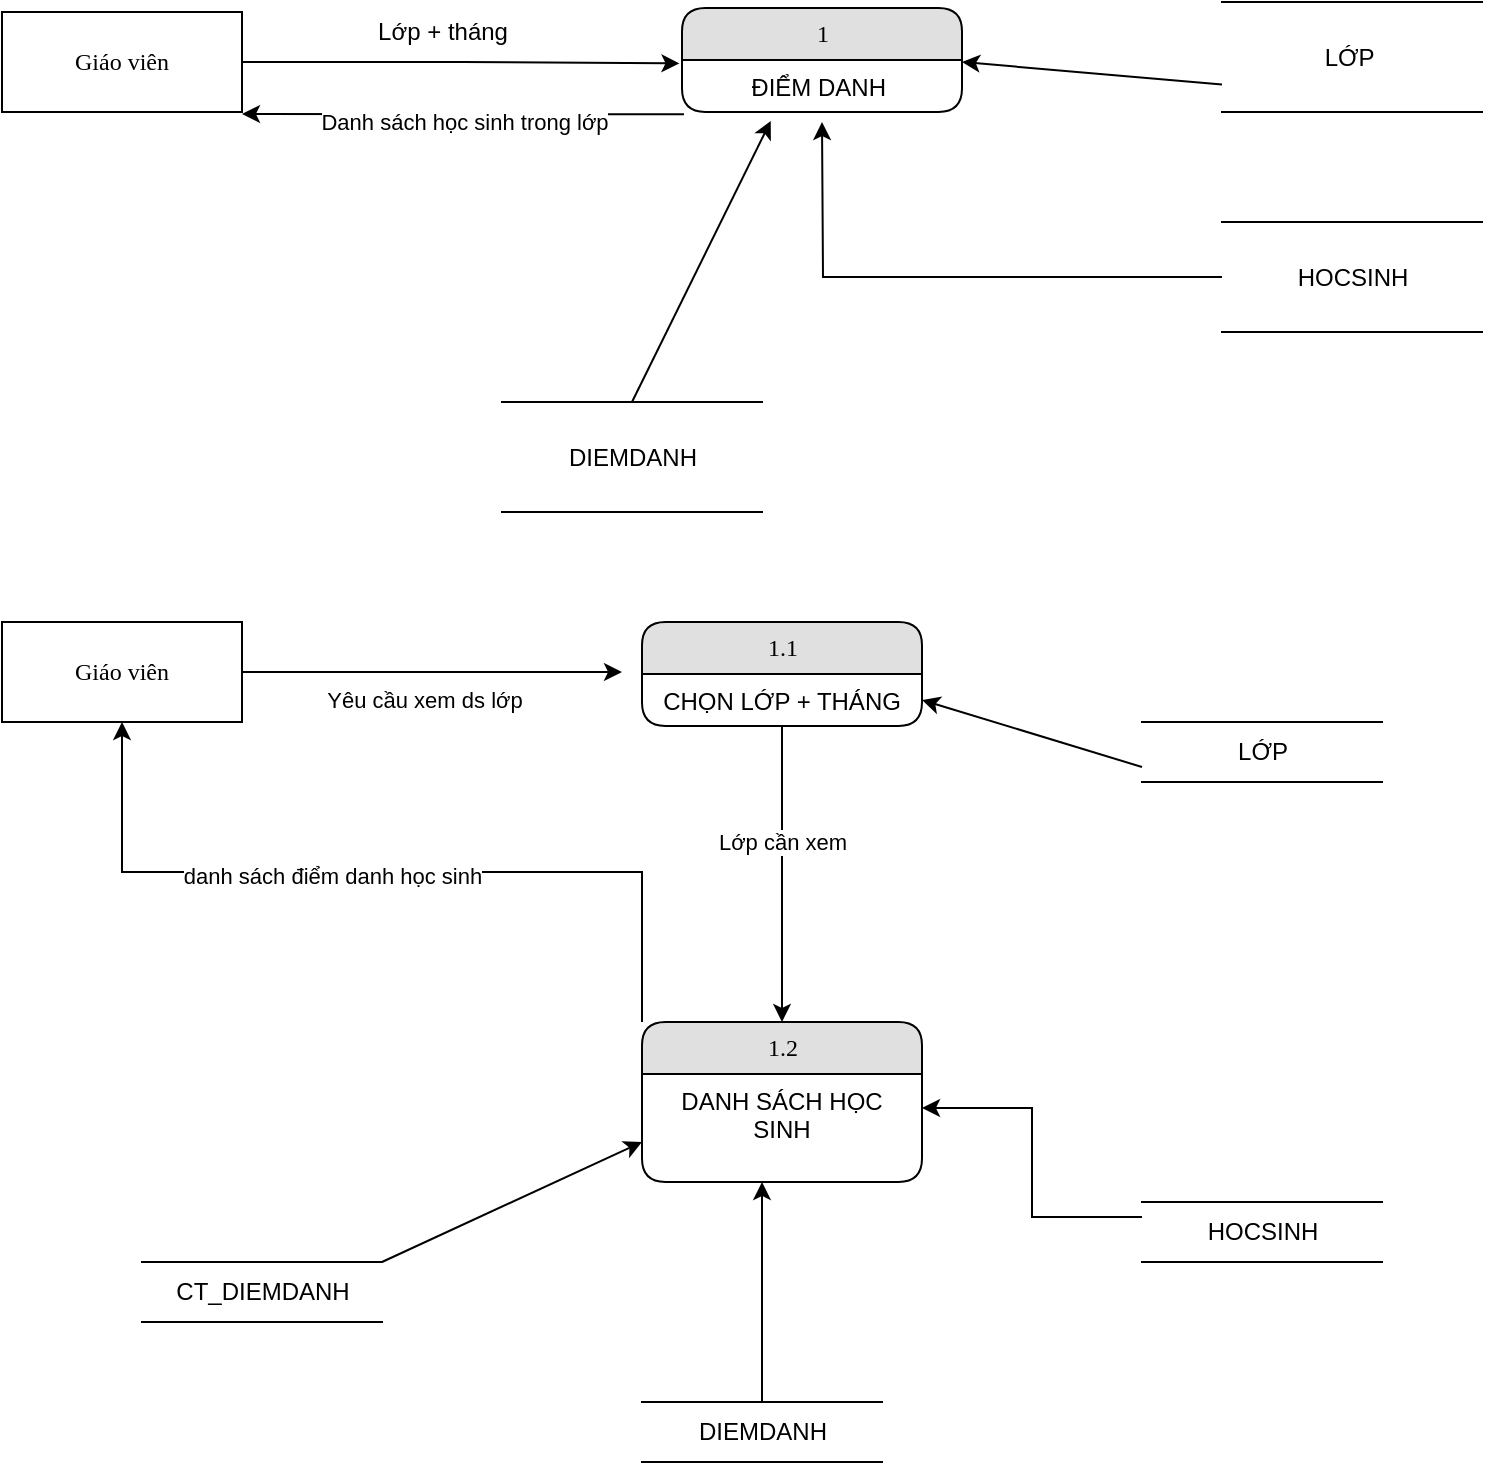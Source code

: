 <mxfile version="13.9.8" type="github">
  <diagram name="Page-1" id="52a04d89-c75d-2922-d76d-85b35f80e030">
    <mxGraphModel dx="1635" dy="902" grid="1" gridSize="10" guides="1" tooltips="1" connect="1" arrows="1" fold="1" page="1" pageScale="1" pageWidth="1100" pageHeight="850" background="#ffffff" math="0" shadow="0">
      <root>
        <mxCell id="0" />
        <mxCell id="1" parent="0" />
        <mxCell id="QRWzsFQovwGEIZpjO1U4-5" style="edgeStyle=orthogonalEdgeStyle;rounded=0;orthogonalLoop=1;jettySize=auto;html=1;entryX=-0.009;entryY=0.065;entryDx=0;entryDy=0;entryPerimeter=0;" edge="1" parent="1" source="17472293e6e8944d-30" target="1fdf3b25b50cf41e-2">
          <mxGeometry relative="1" as="geometry" />
        </mxCell>
        <mxCell id="17472293e6e8944d-30" value="Giáo viên" style="whiteSpace=wrap;html=1;rounded=0;shadow=0;comic=0;labelBackgroundColor=none;strokeWidth=1;fontFamily=Verdana;fontSize=12;align=center;" parent="1" vertex="1">
          <mxGeometry x="110" y="55" width="120" height="50" as="geometry" />
        </mxCell>
        <mxCell id="1fdf3b25b50cf41e-1" value="1" style="swimlane;html=1;fontStyle=0;childLayout=stackLayout;horizontal=1;startSize=26;fillColor=#e0e0e0;horizontalStack=0;resizeParent=1;resizeLast=0;collapsible=1;marginBottom=0;swimlaneFillColor=#ffffff;align=center;rounded=1;shadow=0;comic=0;labelBackgroundColor=none;strokeWidth=1;fontFamily=Verdana;fontSize=12" parent="1" vertex="1">
          <mxGeometry x="450" y="53" width="140" height="52" as="geometry" />
        </mxCell>
        <mxCell id="1fdf3b25b50cf41e-2" value="ĐIỂM DANH&amp;nbsp;" style="text;html=1;strokeColor=none;fillColor=none;spacingLeft=4;spacingRight=4;whiteSpace=wrap;overflow=hidden;rotatable=0;points=[[0,0.5],[1,0.5]];portConstraint=eastwest;align=center;" parent="1fdf3b25b50cf41e-1" vertex="1">
          <mxGeometry y="26" width="140" height="26" as="geometry" />
        </mxCell>
        <mxCell id="QRWzsFQovwGEIZpjO1U4-4" value="LỚP&amp;nbsp;" style="html=1;dashed=0;whitespace=wrap;shape=partialRectangle;right=0;left=0;" vertex="1" parent="1">
          <mxGeometry x="720" y="50" width="130" height="55" as="geometry" />
        </mxCell>
        <mxCell id="QRWzsFQovwGEIZpjO1U4-7" value="Lớp + tháng" style="text;html=1;align=center;verticalAlign=middle;resizable=0;points=[];autosize=1;" vertex="1" parent="1">
          <mxGeometry x="290" y="55" width="80" height="20" as="geometry" />
        </mxCell>
        <mxCell id="QRWzsFQovwGEIZpjO1U4-11" value="" style="endArrow=classic;html=1;exitX=0.007;exitY=1.043;exitDx=0;exitDy=0;exitPerimeter=0;" edge="1" parent="1" source="1fdf3b25b50cf41e-2">
          <mxGeometry width="50" height="50" relative="1" as="geometry">
            <mxPoint x="350" y="260" as="sourcePoint" />
            <mxPoint x="230" y="106" as="targetPoint" />
          </mxGeometry>
        </mxCell>
        <mxCell id="QRWzsFQovwGEIZpjO1U4-12" value="Danh sách học sinh trong lớp" style="edgeLabel;html=1;align=center;verticalAlign=middle;resizable=0;points=[];" vertex="1" connectable="0" parent="QRWzsFQovwGEIZpjO1U4-11">
          <mxGeometry x="0.309" y="-4" relative="1" as="geometry">
            <mxPoint x="34.02" y="7.96" as="offset" />
          </mxGeometry>
        </mxCell>
        <mxCell id="QRWzsFQovwGEIZpjO1U4-19" style="edgeStyle=orthogonalEdgeStyle;rounded=0;orthogonalLoop=1;jettySize=auto;html=1;" edge="1" parent="1" source="QRWzsFQovwGEIZpjO1U4-18">
          <mxGeometry relative="1" as="geometry">
            <mxPoint x="520" y="110" as="targetPoint" />
          </mxGeometry>
        </mxCell>
        <mxCell id="QRWzsFQovwGEIZpjO1U4-18" value="HOCSINH" style="html=1;dashed=0;whitespace=wrap;shape=partialRectangle;right=0;left=0;" vertex="1" parent="1">
          <mxGeometry x="720" y="160" width="130" height="55" as="geometry" />
        </mxCell>
        <mxCell id="QRWzsFQovwGEIZpjO1U4-39" style="edgeStyle=orthogonalEdgeStyle;rounded=0;orthogonalLoop=1;jettySize=auto;html=1;" edge="1" parent="1" source="QRWzsFQovwGEIZpjO1U4-36">
          <mxGeometry relative="1" as="geometry">
            <mxPoint x="420" y="385" as="targetPoint" />
          </mxGeometry>
        </mxCell>
        <mxCell id="QRWzsFQovwGEIZpjO1U4-40" value="Yêu cầu xem ds lớp" style="edgeLabel;html=1;align=center;verticalAlign=middle;resizable=0;points=[];" vertex="1" connectable="0" parent="QRWzsFQovwGEIZpjO1U4-39">
          <mxGeometry x="-0.375" y="-2" relative="1" as="geometry">
            <mxPoint x="31" y="12" as="offset" />
          </mxGeometry>
        </mxCell>
        <mxCell id="QRWzsFQovwGEIZpjO1U4-36" value="Giáo viên" style="whiteSpace=wrap;html=1;rounded=0;shadow=0;comic=0;labelBackgroundColor=none;strokeWidth=1;fontFamily=Verdana;fontSize=12;align=center;" vertex="1" parent="1">
          <mxGeometry x="110" y="360" width="120" height="50" as="geometry" />
        </mxCell>
        <mxCell id="QRWzsFQovwGEIZpjO1U4-41" style="edgeStyle=orthogonalEdgeStyle;rounded=0;orthogonalLoop=1;jettySize=auto;html=1;" edge="1" parent="1" source="QRWzsFQovwGEIZpjO1U4-37">
          <mxGeometry relative="1" as="geometry">
            <mxPoint x="500" y="560" as="targetPoint" />
          </mxGeometry>
        </mxCell>
        <mxCell id="QRWzsFQovwGEIZpjO1U4-49" value="Lớp cần xem" style="edgeLabel;html=1;align=center;verticalAlign=middle;resizable=0;points=[];" vertex="1" connectable="0" parent="QRWzsFQovwGEIZpjO1U4-41">
          <mxGeometry x="-0.311" relative="1" as="geometry">
            <mxPoint y="7" as="offset" />
          </mxGeometry>
        </mxCell>
        <mxCell id="QRWzsFQovwGEIZpjO1U4-37" value="1.1" style="swimlane;html=1;fontStyle=0;childLayout=stackLayout;horizontal=1;startSize=26;fillColor=#e0e0e0;horizontalStack=0;resizeParent=1;resizeLast=0;collapsible=1;marginBottom=0;swimlaneFillColor=#ffffff;align=center;rounded=1;shadow=0;comic=0;labelBackgroundColor=none;strokeWidth=1;fontFamily=Verdana;fontSize=12" vertex="1" parent="1">
          <mxGeometry x="430" y="360" width="140" height="52" as="geometry" />
        </mxCell>
        <mxCell id="QRWzsFQovwGEIZpjO1U4-38" value="CHỌN LỚP + THÁNG" style="text;html=1;strokeColor=none;fillColor=none;spacingLeft=4;spacingRight=4;whiteSpace=wrap;overflow=hidden;rotatable=0;points=[[0,0.5],[1,0.5]];portConstraint=eastwest;align=center;" vertex="1" parent="QRWzsFQovwGEIZpjO1U4-37">
          <mxGeometry y="26" width="140" height="26" as="geometry" />
        </mxCell>
        <mxCell id="QRWzsFQovwGEIZpjO1U4-54" style="edgeStyle=orthogonalEdgeStyle;rounded=0;orthogonalLoop=1;jettySize=auto;html=1;exitX=0;exitY=0;exitDx=0;exitDy=0;entryX=0.5;entryY=1;entryDx=0;entryDy=0;" edge="1" parent="1" source="QRWzsFQovwGEIZpjO1U4-42" target="QRWzsFQovwGEIZpjO1U4-36">
          <mxGeometry relative="1" as="geometry" />
        </mxCell>
        <mxCell id="QRWzsFQovwGEIZpjO1U4-55" value="danh sách điểm danh học sinh" style="edgeLabel;html=1;align=center;verticalAlign=middle;resizable=0;points=[];" vertex="1" connectable="0" parent="QRWzsFQovwGEIZpjO1U4-54">
          <mxGeometry x="0.125" y="2" relative="1" as="geometry">
            <mxPoint as="offset" />
          </mxGeometry>
        </mxCell>
        <mxCell id="QRWzsFQovwGEIZpjO1U4-42" value="1.2" style="swimlane;html=1;fontStyle=0;childLayout=stackLayout;horizontal=1;startSize=26;fillColor=#e0e0e0;horizontalStack=0;resizeParent=1;resizeLast=0;collapsible=1;marginBottom=0;swimlaneFillColor=#ffffff;align=center;rounded=1;shadow=0;comic=0;labelBackgroundColor=none;strokeWidth=1;fontFamily=Verdana;fontSize=12" vertex="1" parent="1">
          <mxGeometry x="430" y="560" width="140" height="80" as="geometry" />
        </mxCell>
        <mxCell id="QRWzsFQovwGEIZpjO1U4-50" value="DANH SÁCH HỌC SINH" style="text;html=1;strokeColor=none;fillColor=none;spacingLeft=4;spacingRight=4;whiteSpace=wrap;overflow=hidden;rotatable=0;points=[[0,0.5],[1,0.5]];portConstraint=eastwest;align=center;" vertex="1" parent="QRWzsFQovwGEIZpjO1U4-42">
          <mxGeometry y="26" width="140" height="34" as="geometry" />
        </mxCell>
        <mxCell id="QRWzsFQovwGEIZpjO1U4-46" value="LỚP" style="html=1;dashed=0;whitespace=wrap;shape=partialRectangle;right=0;left=0;" vertex="1" parent="1">
          <mxGeometry x="680" y="410" width="120" height="30" as="geometry" />
        </mxCell>
        <mxCell id="QRWzsFQovwGEIZpjO1U4-48" value="" style="endArrow=classic;html=1;exitX=0;exitY=0.75;exitDx=0;exitDy=0;entryX=1;entryY=0.5;entryDx=0;entryDy=0;" edge="1" parent="1" source="QRWzsFQovwGEIZpjO1U4-46" target="QRWzsFQovwGEIZpjO1U4-38">
          <mxGeometry width="50" height="50" relative="1" as="geometry">
            <mxPoint x="550" y="470" as="sourcePoint" />
            <mxPoint x="670.962" y="507" as="targetPoint" />
          </mxGeometry>
        </mxCell>
        <mxCell id="QRWzsFQovwGEIZpjO1U4-52" style="edgeStyle=orthogonalEdgeStyle;rounded=0;orthogonalLoop=1;jettySize=auto;html=1;exitX=0;exitY=0.25;exitDx=0;exitDy=0;entryX=1;entryY=0.5;entryDx=0;entryDy=0;" edge="1" parent="1" source="QRWzsFQovwGEIZpjO1U4-51" target="QRWzsFQovwGEIZpjO1U4-50">
          <mxGeometry relative="1" as="geometry" />
        </mxCell>
        <mxCell id="QRWzsFQovwGEIZpjO1U4-51" value="HOCSINH" style="html=1;dashed=0;whitespace=wrap;shape=partialRectangle;right=0;left=0;" vertex="1" parent="1">
          <mxGeometry x="680" y="650" width="120" height="30" as="geometry" />
        </mxCell>
        <mxCell id="QRWzsFQovwGEIZpjO1U4-57" value="" style="endArrow=classic;html=1;exitX=0;exitY=0.75;exitDx=0;exitDy=0;entryX=1;entryY=0.5;entryDx=0;entryDy=0;" edge="1" parent="1" source="QRWzsFQovwGEIZpjO1U4-4">
          <mxGeometry width="50" height="50" relative="1" as="geometry">
            <mxPoint x="700" y="113.5" as="sourcePoint" />
            <mxPoint x="590" y="80" as="targetPoint" />
          </mxGeometry>
        </mxCell>
        <mxCell id="QRWzsFQovwGEIZpjO1U4-61" value="DIEMDANH" style="html=1;dashed=0;whitespace=wrap;shape=partialRectangle;right=0;left=0;" vertex="1" parent="1">
          <mxGeometry x="360" y="250" width="130" height="55" as="geometry" />
        </mxCell>
        <mxCell id="QRWzsFQovwGEIZpjO1U4-62" value="" style="endArrow=classic;html=1;exitX=0.5;exitY=0;exitDx=0;exitDy=0;entryX=0.317;entryY=1.171;entryDx=0;entryDy=0;entryPerimeter=0;" edge="1" parent="1" source="QRWzsFQovwGEIZpjO1U4-61" target="1fdf3b25b50cf41e-2">
          <mxGeometry width="50" height="50" relative="1" as="geometry">
            <mxPoint x="170" y="290" as="sourcePoint" />
            <mxPoint x="220" y="240" as="targetPoint" />
          </mxGeometry>
        </mxCell>
        <mxCell id="QRWzsFQovwGEIZpjO1U4-65" style="edgeStyle=orthogonalEdgeStyle;rounded=0;orthogonalLoop=1;jettySize=auto;html=1;" edge="1" parent="1" source="QRWzsFQovwGEIZpjO1U4-64">
          <mxGeometry relative="1" as="geometry">
            <mxPoint x="490" y="640" as="targetPoint" />
          </mxGeometry>
        </mxCell>
        <mxCell id="QRWzsFQovwGEIZpjO1U4-64" value="DIEMDANH" style="html=1;dashed=0;whitespace=wrap;shape=partialRectangle;right=0;left=0;" vertex="1" parent="1">
          <mxGeometry x="430" y="750" width="120" height="30" as="geometry" />
        </mxCell>
        <mxCell id="QRWzsFQovwGEIZpjO1U4-69" value="CT_DIEMDANH" style="html=1;dashed=0;whitespace=wrap;shape=partialRectangle;right=0;left=0;" vertex="1" parent="1">
          <mxGeometry x="180" y="680" width="120" height="30" as="geometry" />
        </mxCell>
        <mxCell id="QRWzsFQovwGEIZpjO1U4-70" value="" style="endArrow=classic;html=1;exitX=1;exitY=0;exitDx=0;exitDy=0;entryX=0;entryY=0.75;entryDx=0;entryDy=0;" edge="1" parent="1" source="QRWzsFQovwGEIZpjO1U4-69" target="QRWzsFQovwGEIZpjO1U4-42">
          <mxGeometry width="50" height="50" relative="1" as="geometry">
            <mxPoint x="240" y="620" as="sourcePoint" />
            <mxPoint x="290" y="570" as="targetPoint" />
          </mxGeometry>
        </mxCell>
      </root>
    </mxGraphModel>
  </diagram>
</mxfile>
